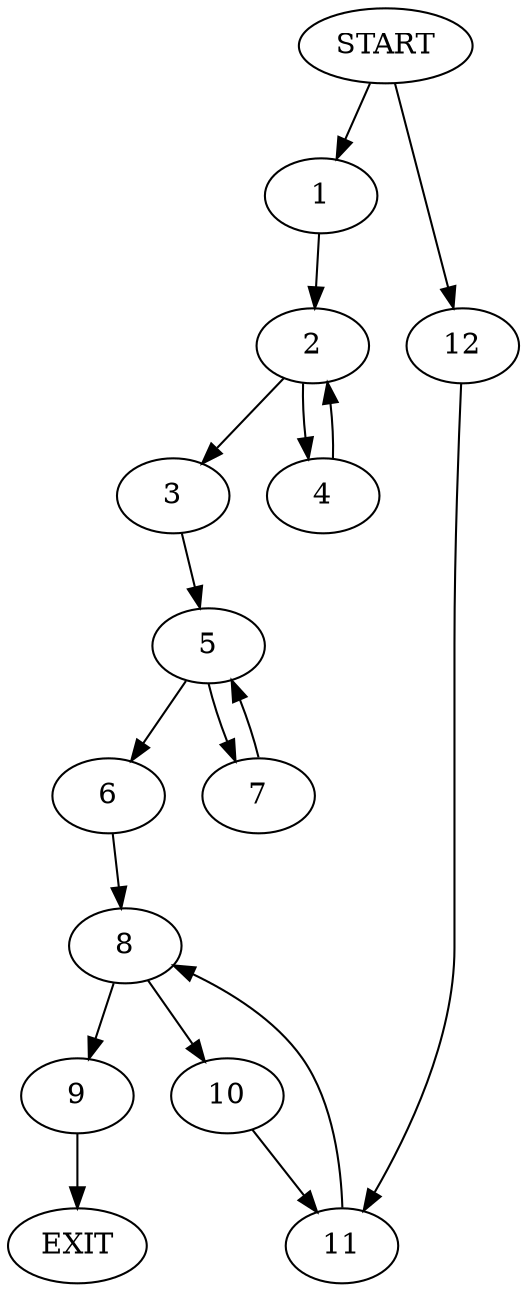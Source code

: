 digraph {
0 [label="START"]
13 [label="EXIT"]
0 -> 1
1 -> 2
2 -> 3
2 -> 4
4 -> 2
3 -> 5
5 -> 6
5 -> 7
6 -> 8
7 -> 5
8 -> 9
8 -> 10
9 -> 13
10 -> 11
11 -> 8
0 -> 12
12 -> 11
}
